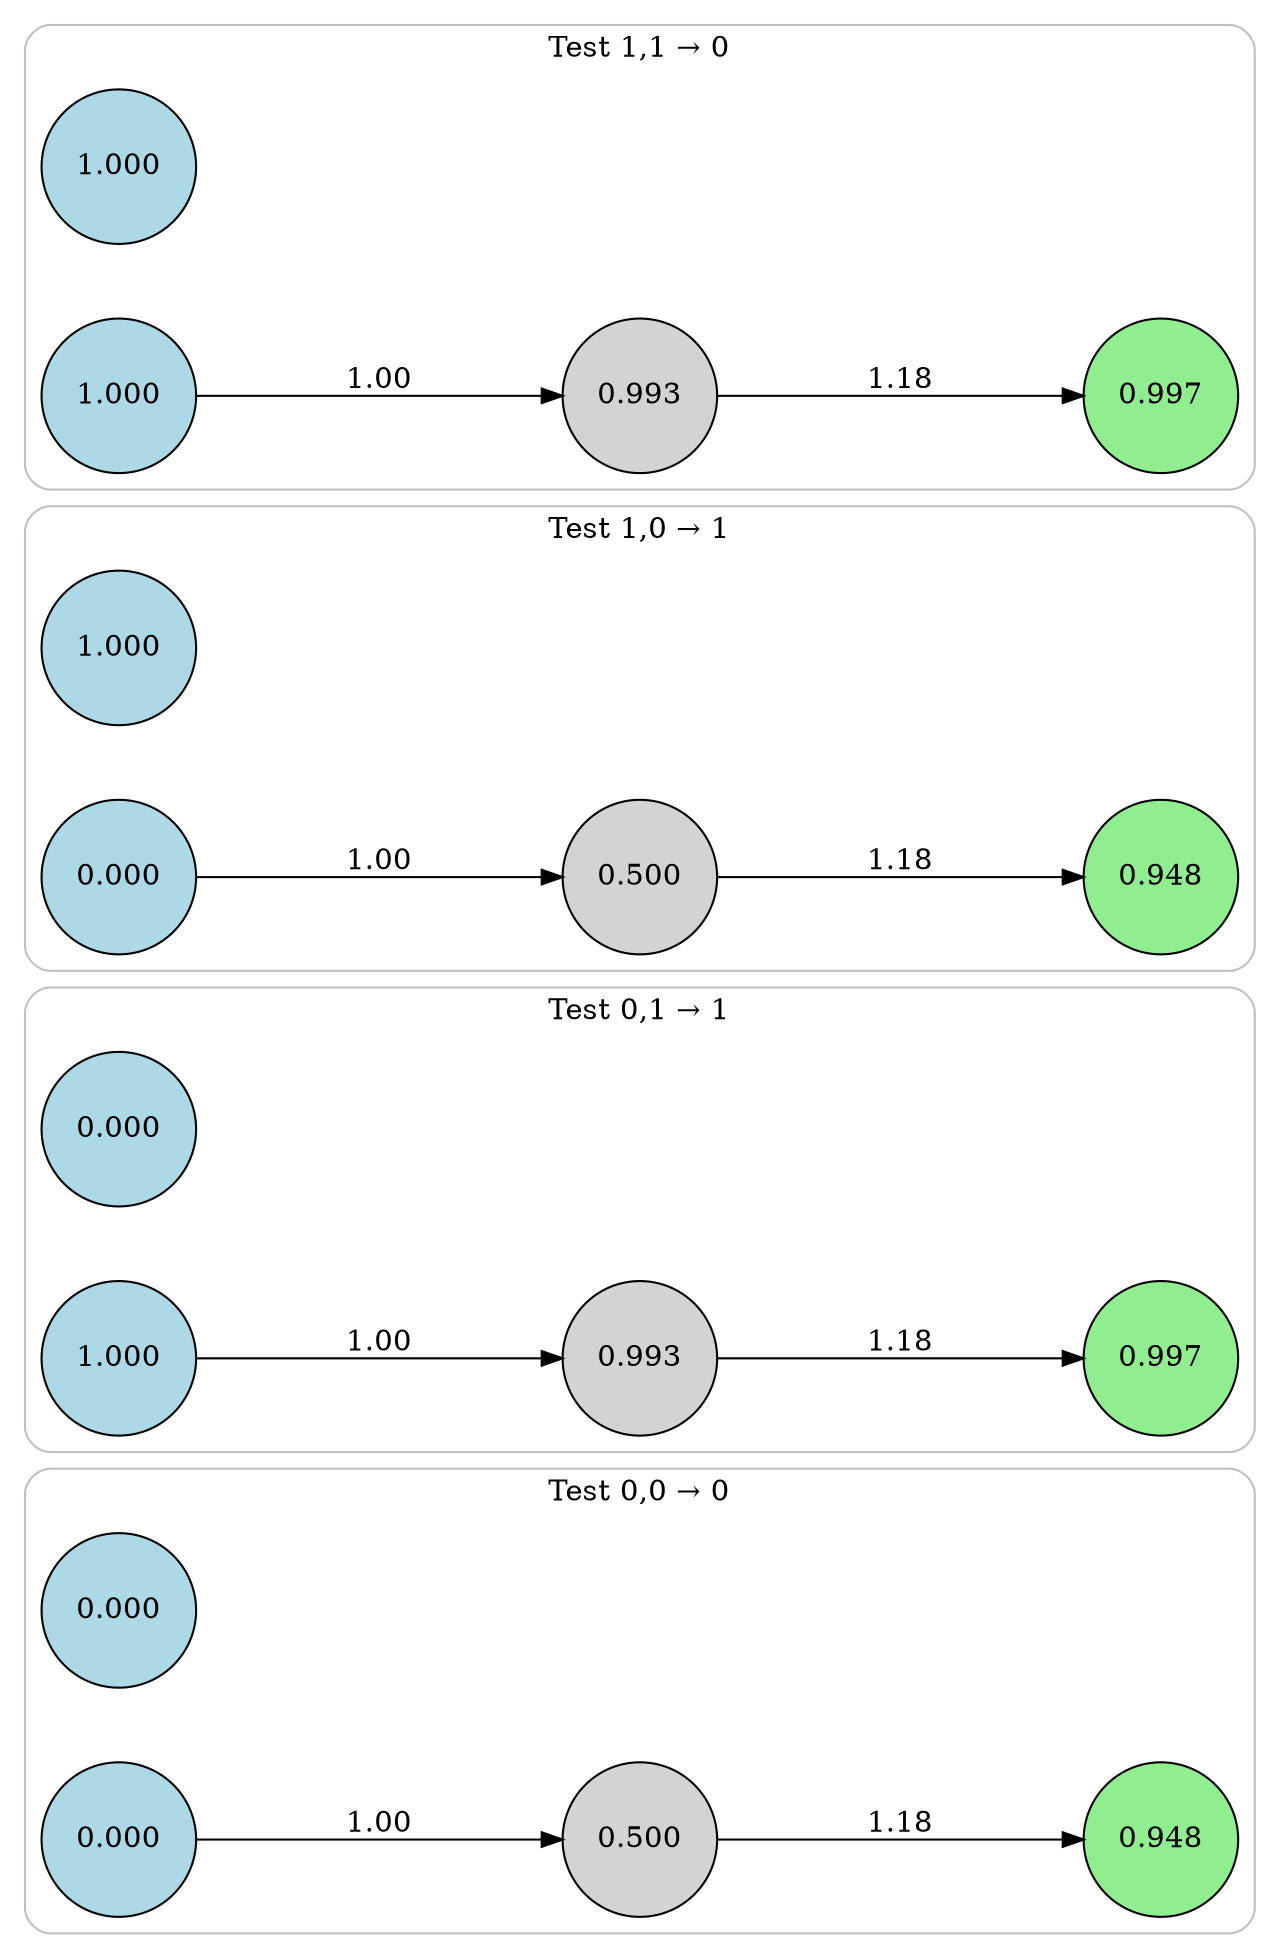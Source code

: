 digraph neat {
  compound=true;
  rankdir=LR;
  node [shape=circle];
  ranksep=2.0;
  nodesep=0.5;
  subgraph cluster_0 {
    label="Test 0,0 → 0";
    style=rounded;
    color=gray;
    node0_0 [label="0.000", style=filled, fillcolor=lightblue];
    node1_0 [label="0.000", style=filled, fillcolor=lightblue];
    node79_0 [label="0.948", style=filled, fillcolor=lightgreen];
    node162_0 [label="0.500", style=filled, fillcolor=lightgray];
    node1_0 -> node162_0 [label="1.00"];
    node162_0 -> node79_0 [label="1.18"];
  }
  subgraph cluster_1 {
    label="Test 0,1 → 1";
    style=rounded;
    color=gray;
    node0_1 [label="0.000", style=filled, fillcolor=lightblue];
    node1_1 [label="1.000", style=filled, fillcolor=lightblue];
    node79_1 [label="0.997", style=filled, fillcolor=lightgreen];
    node162_1 [label="0.993", style=filled, fillcolor=lightgray];
    node1_1 -> node162_1 [label="1.00"];
    node162_1 -> node79_1 [label="1.18"];
  }
  subgraph cluster_2 {
    label="Test 1,0 → 1";
    style=rounded;
    color=gray;
    node0_2 [label="1.000", style=filled, fillcolor=lightblue];
    node1_2 [label="0.000", style=filled, fillcolor=lightblue];
    node79_2 [label="0.948", style=filled, fillcolor=lightgreen];
    node162_2 [label="0.500", style=filled, fillcolor=lightgray];
    node1_2 -> node162_2 [label="1.00"];
    node162_2 -> node79_2 [label="1.18"];
  }
  subgraph cluster_3 {
    label="Test 1,1 → 0";
    style=rounded;
    color=gray;
    node0_3 [label="1.000", style=filled, fillcolor=lightblue];
    node1_3 [label="1.000", style=filled, fillcolor=lightblue];
    node79_3 [label="0.997", style=filled, fillcolor=lightgreen];
    node162_3 [label="0.993", style=filled, fillcolor=lightgray];
    node1_3 -> node162_3 [label="1.00"];
    node162_3 -> node79_3 [label="1.18"];
  }
}
